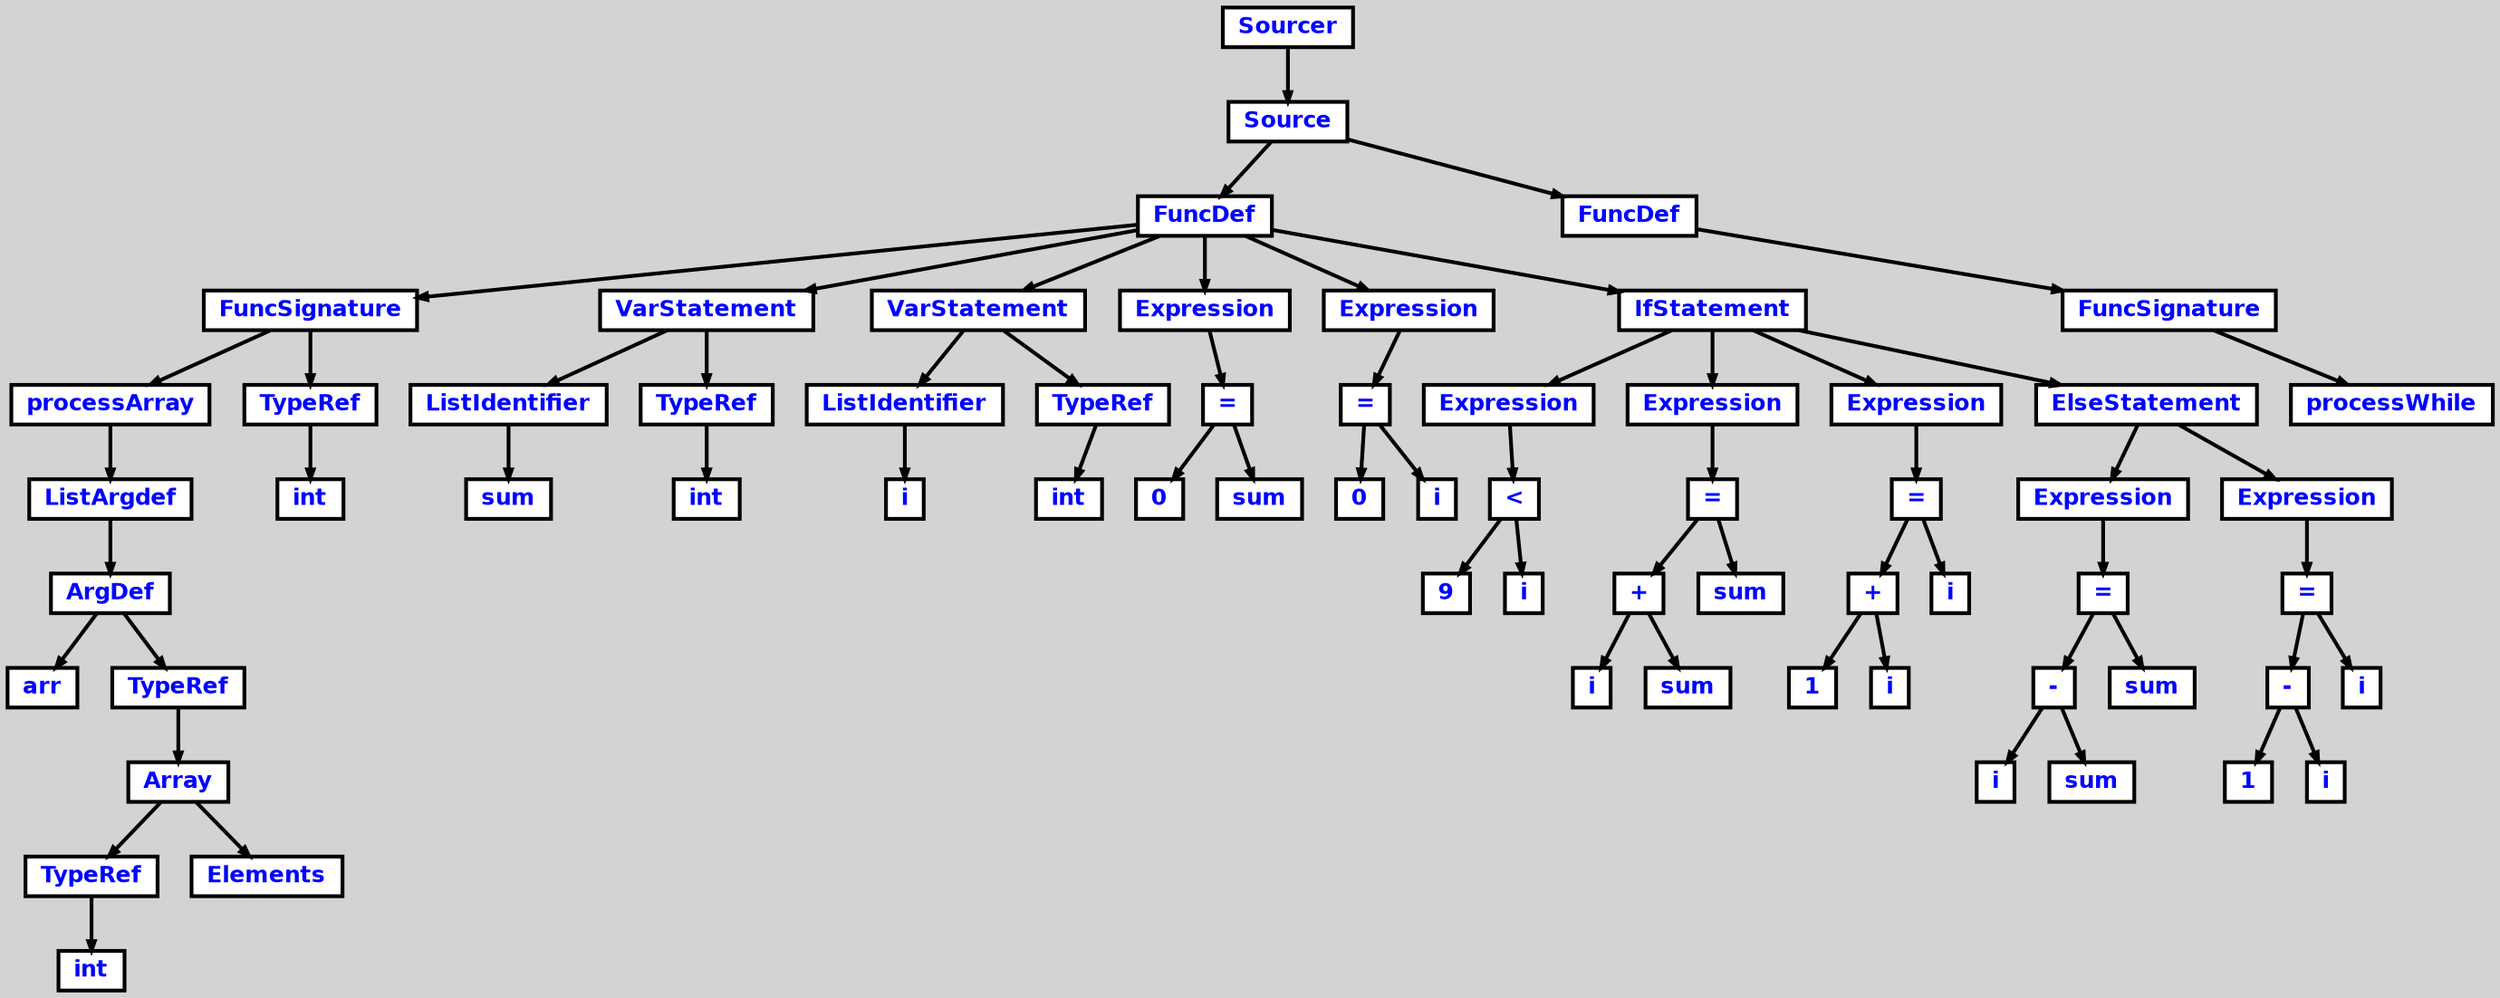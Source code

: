 digraph {

	ordering=out;
	ranksep=.4;
	bgcolor="lightgrey";  node [shape=box, fixedsize=false, fontsize=12, fontname="Helvetica-bold", fontcolor="blue"
	width=.25, height=.25, color="black", fillcolor="white", style="filled, solid, bold"];

	edge [arrowsize=.5, color="black", style="bold"]

	n0000023778065D18[label="Sourcer"]
	n0000023778065BE0[label="Source"]
	n000002377805F6B8[label="FuncDef"]
	n000002377805C4C0[label="FuncSignature"]
	n000002377805C5F8[label="processArray"]
	n000002377805C118[label="ListArgdef"]
	n000002377805BEA8[label="ArgDef"]
	n000002377805B9C8[label="arr"]
	n000002377805BD70[label="TypeRef"]
	n000002377805BB00[label="Array"]
	n000002377805B758[label="TypeRef"]
	n000002377805B890[label="int"]
	n000002377805BC38[label="Elements"]
	n000002377805C388[label="TypeRef"]
	n000002377805BFE0[label="int"]
	n000002377805CC10[label="VarStatement"]
	n000002377805C868[label="ListIdentifier"]
	n000002377805C730[label="sum"]
	n000002377805CD48[label="TypeRef"]
	n000002377805CAD8[label="int"]
	n000002377805D228[label="VarStatement"]
	n000002377805CE80[label="ListIdentifier"]
	n000002377805C9A0[label="i"]
	n000002377805D360[label="TypeRef"]
	n000002377805D0F0[label="int"]
	n000002377805DD20[label="Expression"]
	n000002377805E200[label="="]
	n000002377805DE58[label="0"]
	n000002377805D5D0[label="sum"]
	n000002377805EA88[label="Expression"]
	n000002377805EF68[label="="]
	n000002377805EBC0[label="0"]
	n000002377805E338[label="i"]
	n0000023778064E78[label="IfStatement"]
	n0000023778065700[label="Expression"]
	n000002377805F928[label="<"]
	n000002377805FB98[label="9"]
	n000002377805F0A0[label="i"]
	n0000023778060B70[label="Expression"]
	n0000023778061188[label="="]
	n0000023778061050[label="+"]
	n00000237780612C0[label="i"]
	n0000023778060DE0[label="sum"]
	n000002377805FF40[label="sum"]
	n0000023778062160[label="Expression"]
	n0000023778062778[label="="]
	n0000023778062640[label="+"]
	n00000237780628B0[label="1"]
	n00000237780623D0[label="i"]
	n0000023778061530[label="i"]
	n0000023778064C08[label="ElseStatement"]
	n0000023778063750[label="Expression"]
	n0000023778063D68[label="="]
	n0000023778063C30[label="-"]
	n0000023778063EA0[label="i"]
	n00000237780639C0[label="sum"]
	n0000023778062B20[label="sum"]
	n0000023778064D40[label="Expression"]
	n0000023778065358[label="="]
	n0000023778065220[label="-"]
	n0000023778065490[label="1"]
	n0000023778064FB0[label="i"]
	n0000023778064110[label="i"]
	n0000023778065AA8[label="FuncDef"]
	n0000023778065838[label="FuncSignature"]
	n0000023778065970[label="processWhile"]

		n0000023778065D18 -> n0000023778065BE0		// Sourcer -> Source
		n0000023778065BE0 -> n000002377805F6B8		// Source -> FuncDef
		n000002377805F6B8 -> n000002377805C4C0		// FuncDef -> FuncSignature
		n000002377805C4C0 -> n000002377805C5F8		// FuncSignature -> processArray
		n000002377805C5F8 -> n000002377805C118		// processArray -> ListArgdef
		n000002377805C118 -> n000002377805BEA8		// ListArgdef -> ArgDef
		n000002377805BEA8 -> n000002377805B9C8		// ArgDef -> arr
		n000002377805BEA8 -> n000002377805BD70		// ArgDef -> TypeRef
		n000002377805BD70 -> n000002377805BB00		// TypeRef -> Array
		n000002377805BB00 -> n000002377805B758		// Array -> TypeRef
		n000002377805B758 -> n000002377805B890		// TypeRef -> int
		n000002377805BB00 -> n000002377805BC38		// Array -> Elements
		n000002377805C4C0 -> n000002377805C388		// FuncSignature -> TypeRef
		n000002377805C388 -> n000002377805BFE0		// TypeRef -> int
		n000002377805F6B8 -> n000002377805CC10		// FuncDef -> VarStatement
		n000002377805CC10 -> n000002377805C868		// VarStatement -> ListIdentifier
		n000002377805C868 -> n000002377805C730		// ListIdentifier -> sum
		n000002377805CC10 -> n000002377805CD48		// VarStatement -> TypeRef
		n000002377805CD48 -> n000002377805CAD8		// TypeRef -> int
		n000002377805F6B8 -> n000002377805D228		// FuncDef -> VarStatement
		n000002377805D228 -> n000002377805CE80		// VarStatement -> ListIdentifier
		n000002377805CE80 -> n000002377805C9A0		// ListIdentifier -> i
		n000002377805D228 -> n000002377805D360		// VarStatement -> TypeRef
		n000002377805D360 -> n000002377805D0F0		// TypeRef -> int
		n000002377805F6B8 -> n000002377805DD20		// FuncDef -> Expression
		n000002377805DD20 -> n000002377805E200		// Expression -> =
		n000002377805E200 -> n000002377805DE58		// = -> 0
		n000002377805E200 -> n000002377805D5D0		// = -> sum
		n000002377805F6B8 -> n000002377805EA88		// FuncDef -> Expression
		n000002377805EA88 -> n000002377805EF68		// Expression -> =
		n000002377805EF68 -> n000002377805EBC0		// = -> 0
		n000002377805EF68 -> n000002377805E338		// = -> i
		n000002377805F6B8 -> n0000023778064E78		// FuncDef -> IfStatement
		n0000023778064E78 -> n0000023778065700		// IfStatement -> Expression
		n0000023778065700 -> n000002377805F928		// Expression -> <
		n000002377805F928 -> n000002377805FB98		// < -> 9
		n000002377805F928 -> n000002377805F0A0		// < -> i
		n0000023778064E78 -> n0000023778060B70		// IfStatement -> Expression
		n0000023778060B70 -> n0000023778061188		// Expression -> =
		n0000023778061188 -> n0000023778061050		// = -> +
		n0000023778061050 -> n00000237780612C0		// + -> i
		n0000023778061050 -> n0000023778060DE0		// + -> sum
		n0000023778061188 -> n000002377805FF40		// = -> sum
		n0000023778064E78 -> n0000023778062160		// IfStatement -> Expression
		n0000023778062160 -> n0000023778062778		// Expression -> =
		n0000023778062778 -> n0000023778062640		// = -> +
		n0000023778062640 -> n00000237780628B0		// + -> 1
		n0000023778062640 -> n00000237780623D0		// + -> i
		n0000023778062778 -> n0000023778061530		// = -> i
		n0000023778064E78 -> n0000023778064C08		// IfStatement -> ElseStatement
		n0000023778064C08 -> n0000023778063750		// ElseStatement -> Expression
		n0000023778063750 -> n0000023778063D68		// Expression -> =
		n0000023778063D68 -> n0000023778063C30		// = -> -
		n0000023778063C30 -> n0000023778063EA0		// - -> i
		n0000023778063C30 -> n00000237780639C0		// - -> sum
		n0000023778063D68 -> n0000023778062B20		// = -> sum
		n0000023778064C08 -> n0000023778064D40		// ElseStatement -> Expression
		n0000023778064D40 -> n0000023778065358		// Expression -> =
		n0000023778065358 -> n0000023778065220		// = -> -
		n0000023778065220 -> n0000023778065490		// - -> 1
		n0000023778065220 -> n0000023778064FB0		// - -> i
		n0000023778065358 -> n0000023778064110		// = -> i
		n0000023778065BE0 -> n0000023778065AA8		// Source -> FuncDef
		n0000023778065AA8 -> n0000023778065838		// FuncDef -> FuncSignature
		n0000023778065838 -> n0000023778065970		// FuncSignature -> processWhile

}